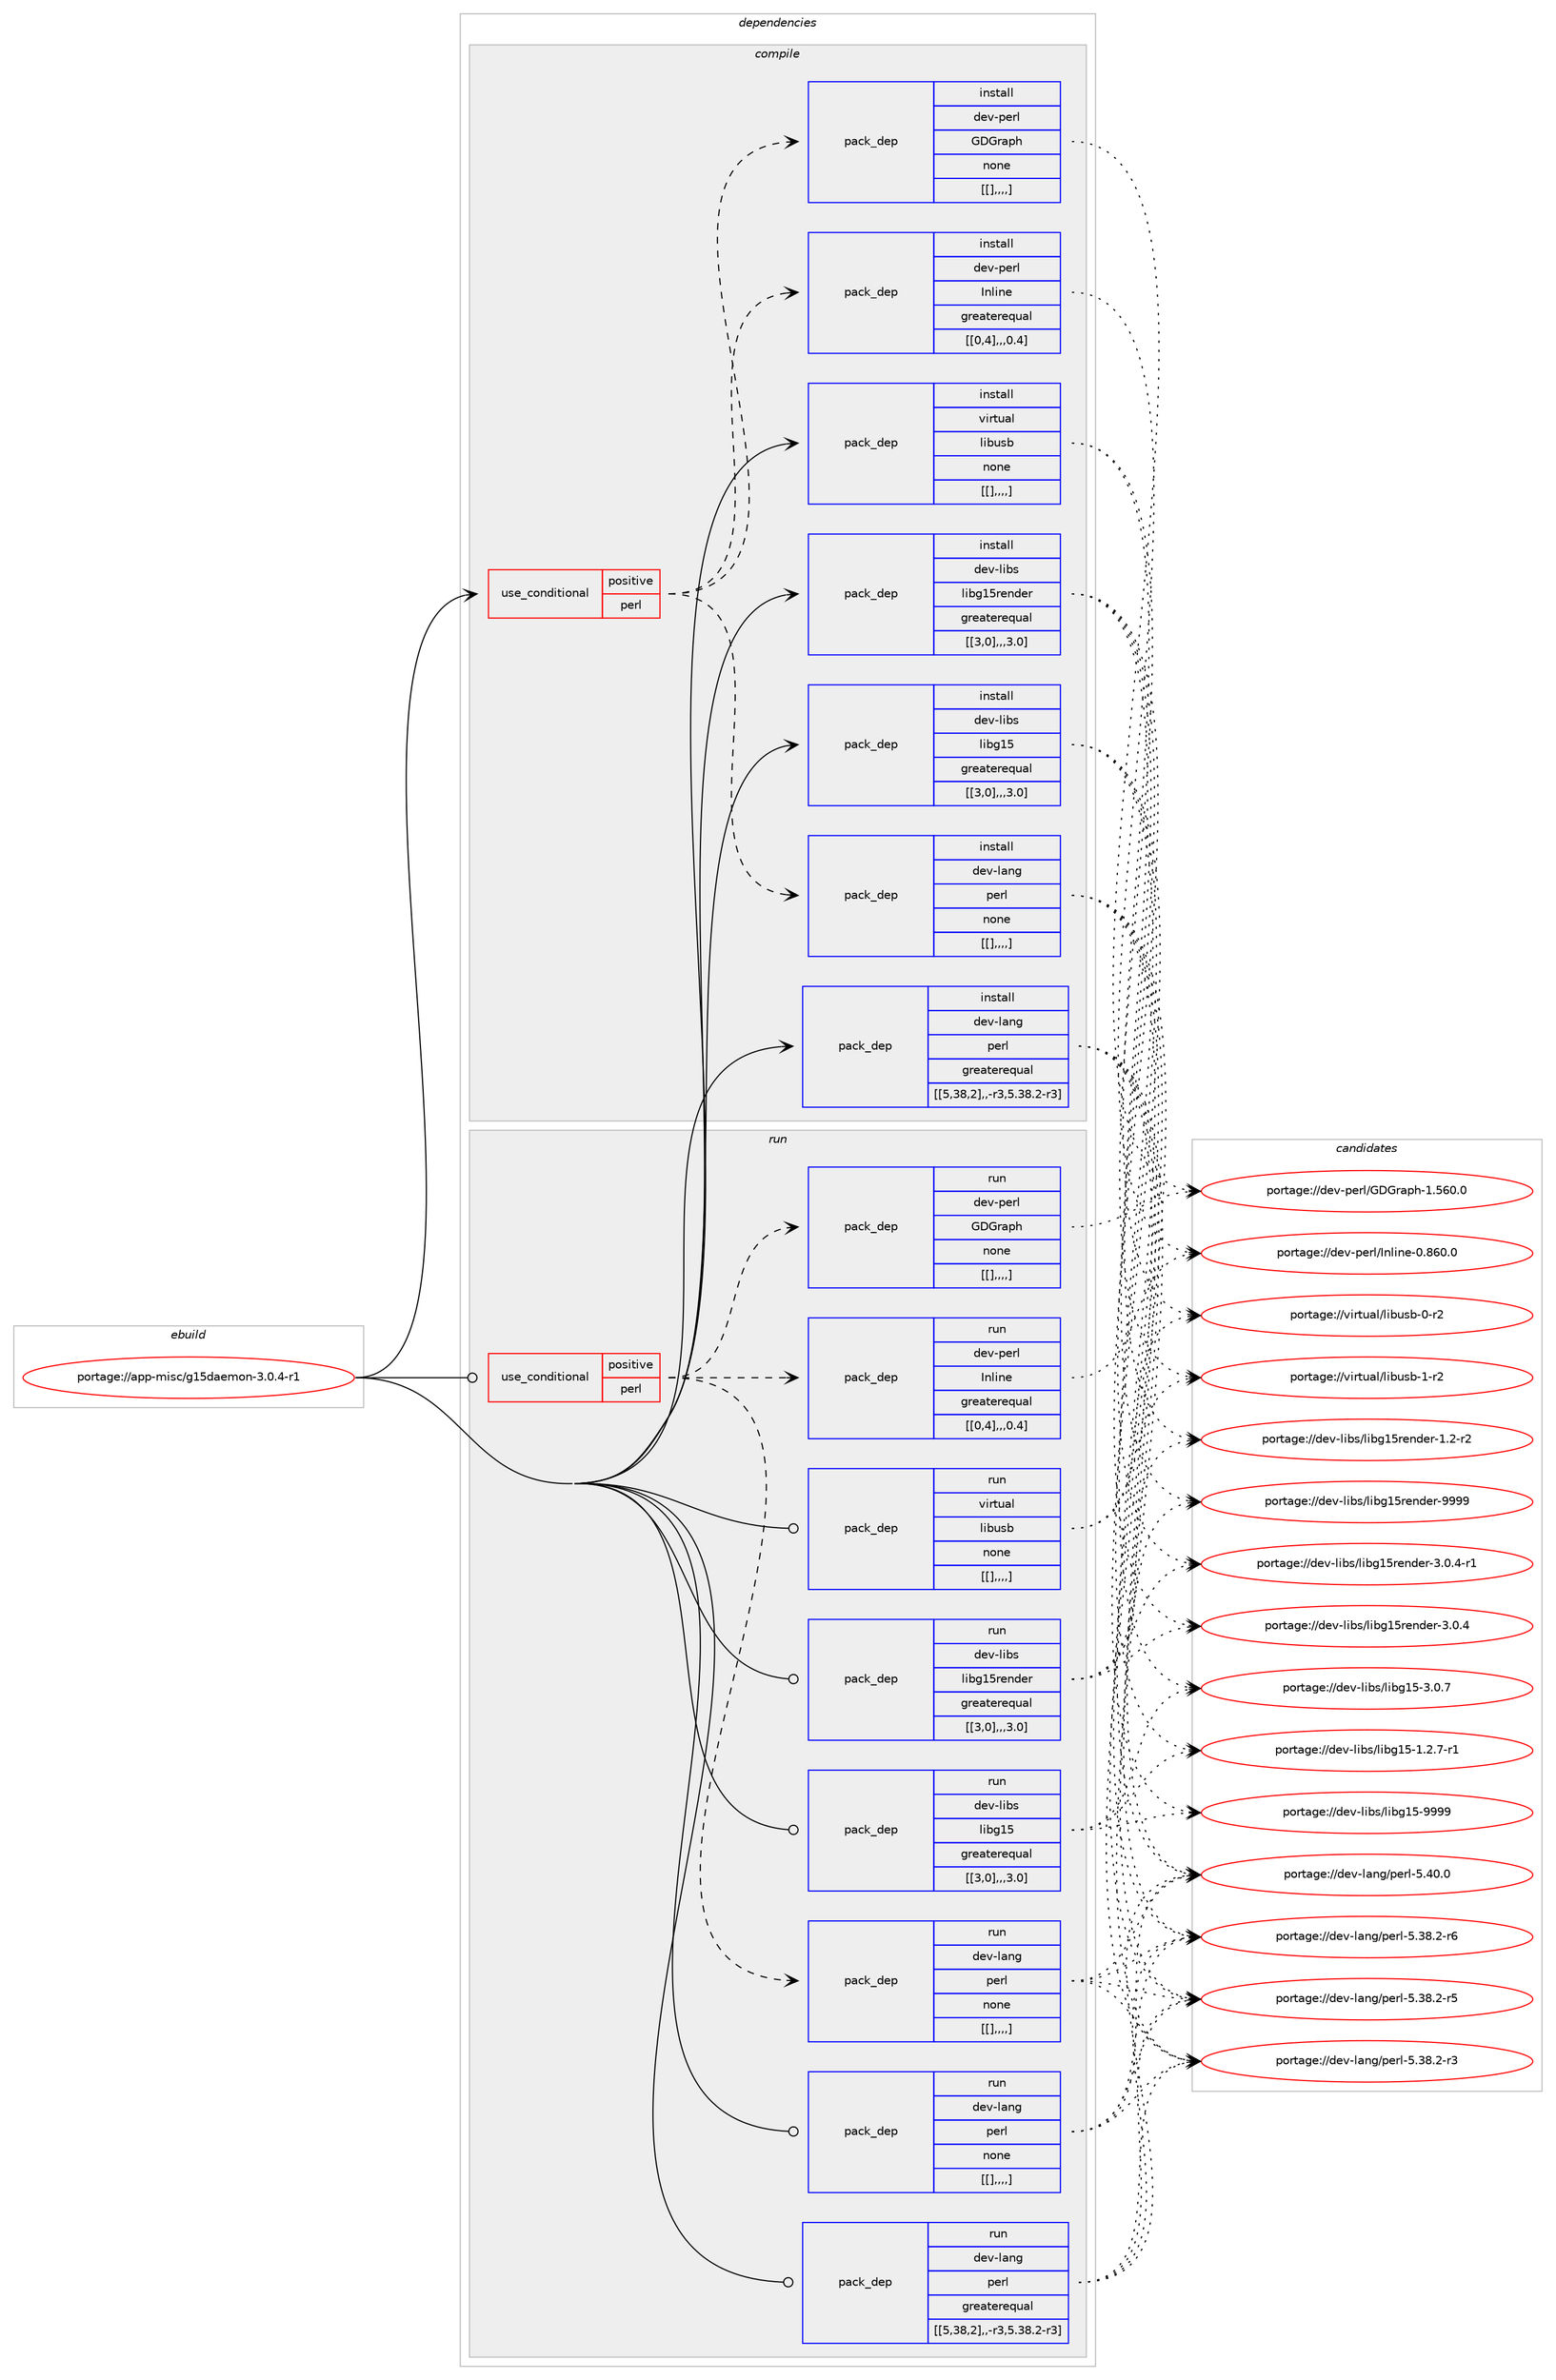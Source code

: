 digraph prolog {

# *************
# Graph options
# *************

newrank=true;
concentrate=true;
compound=true;
graph [rankdir=LR,fontname=Helvetica,fontsize=10,ranksep=1.5];#, ranksep=2.5, nodesep=0.2];
edge  [arrowhead=vee];
node  [fontname=Helvetica,fontsize=10];

# **********
# The ebuild
# **********

subgraph cluster_leftcol {
color=gray;
label=<<i>ebuild</i>>;
id [label="portage://app-misc/g15daemon-3.0.4-r1", color=red, width=4, href="../app-misc/g15daemon-3.0.4-r1.svg"];
}

# ****************
# The dependencies
# ****************

subgraph cluster_midcol {
color=gray;
label=<<i>dependencies</i>>;
subgraph cluster_compile {
fillcolor="#eeeeee";
style=filled;
label=<<i>compile</i>>;
subgraph cond12139 {
dependency41582 [label=<<TABLE BORDER="0" CELLBORDER="1" CELLSPACING="0" CELLPADDING="4"><TR><TD ROWSPAN="3" CELLPADDING="10">use_conditional</TD></TR><TR><TD>positive</TD></TR><TR><TD>perl</TD></TR></TABLE>>, shape=none, color=red];
subgraph pack29050 {
dependency41583 [label=<<TABLE BORDER="0" CELLBORDER="1" CELLSPACING="0" CELLPADDING="4" WIDTH="220"><TR><TD ROWSPAN="6" CELLPADDING="30">pack_dep</TD></TR><TR><TD WIDTH="110">install</TD></TR><TR><TD>dev-lang</TD></TR><TR><TD>perl</TD></TR><TR><TD>none</TD></TR><TR><TD>[[],,,,]</TD></TR></TABLE>>, shape=none, color=blue];
}
dependency41582:e -> dependency41583:w [weight=20,style="dashed",arrowhead="vee"];
subgraph pack29051 {
dependency41584 [label=<<TABLE BORDER="0" CELLBORDER="1" CELLSPACING="0" CELLPADDING="4" WIDTH="220"><TR><TD ROWSPAN="6" CELLPADDING="30">pack_dep</TD></TR><TR><TD WIDTH="110">install</TD></TR><TR><TD>dev-perl</TD></TR><TR><TD>GDGraph</TD></TR><TR><TD>none</TD></TR><TR><TD>[[],,,,]</TD></TR></TABLE>>, shape=none, color=blue];
}
dependency41582:e -> dependency41584:w [weight=20,style="dashed",arrowhead="vee"];
subgraph pack29052 {
dependency41585 [label=<<TABLE BORDER="0" CELLBORDER="1" CELLSPACING="0" CELLPADDING="4" WIDTH="220"><TR><TD ROWSPAN="6" CELLPADDING="30">pack_dep</TD></TR><TR><TD WIDTH="110">install</TD></TR><TR><TD>dev-perl</TD></TR><TR><TD>Inline</TD></TR><TR><TD>greaterequal</TD></TR><TR><TD>[[0,4],,,0.4]</TD></TR></TABLE>>, shape=none, color=blue];
}
dependency41582:e -> dependency41585:w [weight=20,style="dashed",arrowhead="vee"];
}
id:e -> dependency41582:w [weight=20,style="solid",arrowhead="vee"];
subgraph pack29053 {
dependency41586 [label=<<TABLE BORDER="0" CELLBORDER="1" CELLSPACING="0" CELLPADDING="4" WIDTH="220"><TR><TD ROWSPAN="6" CELLPADDING="30">pack_dep</TD></TR><TR><TD WIDTH="110">install</TD></TR><TR><TD>dev-lang</TD></TR><TR><TD>perl</TD></TR><TR><TD>greaterequal</TD></TR><TR><TD>[[5,38,2],,-r3,5.38.2-r3]</TD></TR></TABLE>>, shape=none, color=blue];
}
id:e -> dependency41586:w [weight=20,style="solid",arrowhead="vee"];
subgraph pack29054 {
dependency41587 [label=<<TABLE BORDER="0" CELLBORDER="1" CELLSPACING="0" CELLPADDING="4" WIDTH="220"><TR><TD ROWSPAN="6" CELLPADDING="30">pack_dep</TD></TR><TR><TD WIDTH="110">install</TD></TR><TR><TD>dev-libs</TD></TR><TR><TD>libg15</TD></TR><TR><TD>greaterequal</TD></TR><TR><TD>[[3,0],,,3.0]</TD></TR></TABLE>>, shape=none, color=blue];
}
id:e -> dependency41587:w [weight=20,style="solid",arrowhead="vee"];
subgraph pack29055 {
dependency41588 [label=<<TABLE BORDER="0" CELLBORDER="1" CELLSPACING="0" CELLPADDING="4" WIDTH="220"><TR><TD ROWSPAN="6" CELLPADDING="30">pack_dep</TD></TR><TR><TD WIDTH="110">install</TD></TR><TR><TD>dev-libs</TD></TR><TR><TD>libg15render</TD></TR><TR><TD>greaterequal</TD></TR><TR><TD>[[3,0],,,3.0]</TD></TR></TABLE>>, shape=none, color=blue];
}
id:e -> dependency41588:w [weight=20,style="solid",arrowhead="vee"];
subgraph pack29056 {
dependency41589 [label=<<TABLE BORDER="0" CELLBORDER="1" CELLSPACING="0" CELLPADDING="4" WIDTH="220"><TR><TD ROWSPAN="6" CELLPADDING="30">pack_dep</TD></TR><TR><TD WIDTH="110">install</TD></TR><TR><TD>virtual</TD></TR><TR><TD>libusb</TD></TR><TR><TD>none</TD></TR><TR><TD>[[],,,,]</TD></TR></TABLE>>, shape=none, color=blue];
}
id:e -> dependency41589:w [weight=20,style="solid",arrowhead="vee"];
}
subgraph cluster_compileandrun {
fillcolor="#eeeeee";
style=filled;
label=<<i>compile and run</i>>;
}
subgraph cluster_run {
fillcolor="#eeeeee";
style=filled;
label=<<i>run</i>>;
subgraph cond12140 {
dependency41590 [label=<<TABLE BORDER="0" CELLBORDER="1" CELLSPACING="0" CELLPADDING="4"><TR><TD ROWSPAN="3" CELLPADDING="10">use_conditional</TD></TR><TR><TD>positive</TD></TR><TR><TD>perl</TD></TR></TABLE>>, shape=none, color=red];
subgraph pack29057 {
dependency41591 [label=<<TABLE BORDER="0" CELLBORDER="1" CELLSPACING="0" CELLPADDING="4" WIDTH="220"><TR><TD ROWSPAN="6" CELLPADDING="30">pack_dep</TD></TR><TR><TD WIDTH="110">run</TD></TR><TR><TD>dev-lang</TD></TR><TR><TD>perl</TD></TR><TR><TD>none</TD></TR><TR><TD>[[],,,,]</TD></TR></TABLE>>, shape=none, color=blue];
}
dependency41590:e -> dependency41591:w [weight=20,style="dashed",arrowhead="vee"];
subgraph pack29058 {
dependency41592 [label=<<TABLE BORDER="0" CELLBORDER="1" CELLSPACING="0" CELLPADDING="4" WIDTH="220"><TR><TD ROWSPAN="6" CELLPADDING="30">pack_dep</TD></TR><TR><TD WIDTH="110">run</TD></TR><TR><TD>dev-perl</TD></TR><TR><TD>GDGraph</TD></TR><TR><TD>none</TD></TR><TR><TD>[[],,,,]</TD></TR></TABLE>>, shape=none, color=blue];
}
dependency41590:e -> dependency41592:w [weight=20,style="dashed",arrowhead="vee"];
subgraph pack29059 {
dependency41593 [label=<<TABLE BORDER="0" CELLBORDER="1" CELLSPACING="0" CELLPADDING="4" WIDTH="220"><TR><TD ROWSPAN="6" CELLPADDING="30">pack_dep</TD></TR><TR><TD WIDTH="110">run</TD></TR><TR><TD>dev-perl</TD></TR><TR><TD>Inline</TD></TR><TR><TD>greaterequal</TD></TR><TR><TD>[[0,4],,,0.4]</TD></TR></TABLE>>, shape=none, color=blue];
}
dependency41590:e -> dependency41593:w [weight=20,style="dashed",arrowhead="vee"];
}
id:e -> dependency41590:w [weight=20,style="solid",arrowhead="odot"];
subgraph pack29060 {
dependency41594 [label=<<TABLE BORDER="0" CELLBORDER="1" CELLSPACING="0" CELLPADDING="4" WIDTH="220"><TR><TD ROWSPAN="6" CELLPADDING="30">pack_dep</TD></TR><TR><TD WIDTH="110">run</TD></TR><TR><TD>dev-lang</TD></TR><TR><TD>perl</TD></TR><TR><TD>greaterequal</TD></TR><TR><TD>[[5,38,2],,-r3,5.38.2-r3]</TD></TR></TABLE>>, shape=none, color=blue];
}
id:e -> dependency41594:w [weight=20,style="solid",arrowhead="odot"];
subgraph pack29061 {
dependency41595 [label=<<TABLE BORDER="0" CELLBORDER="1" CELLSPACING="0" CELLPADDING="4" WIDTH="220"><TR><TD ROWSPAN="6" CELLPADDING="30">pack_dep</TD></TR><TR><TD WIDTH="110">run</TD></TR><TR><TD>dev-lang</TD></TR><TR><TD>perl</TD></TR><TR><TD>none</TD></TR><TR><TD>[[],,,,]</TD></TR></TABLE>>, shape=none, color=blue];
}
id:e -> dependency41595:w [weight=20,style="solid",arrowhead="odot"];
subgraph pack29062 {
dependency41596 [label=<<TABLE BORDER="0" CELLBORDER="1" CELLSPACING="0" CELLPADDING="4" WIDTH="220"><TR><TD ROWSPAN="6" CELLPADDING="30">pack_dep</TD></TR><TR><TD WIDTH="110">run</TD></TR><TR><TD>dev-libs</TD></TR><TR><TD>libg15</TD></TR><TR><TD>greaterequal</TD></TR><TR><TD>[[3,0],,,3.0]</TD></TR></TABLE>>, shape=none, color=blue];
}
id:e -> dependency41596:w [weight=20,style="solid",arrowhead="odot"];
subgraph pack29063 {
dependency41597 [label=<<TABLE BORDER="0" CELLBORDER="1" CELLSPACING="0" CELLPADDING="4" WIDTH="220"><TR><TD ROWSPAN="6" CELLPADDING="30">pack_dep</TD></TR><TR><TD WIDTH="110">run</TD></TR><TR><TD>dev-libs</TD></TR><TR><TD>libg15render</TD></TR><TR><TD>greaterequal</TD></TR><TR><TD>[[3,0],,,3.0]</TD></TR></TABLE>>, shape=none, color=blue];
}
id:e -> dependency41597:w [weight=20,style="solid",arrowhead="odot"];
subgraph pack29064 {
dependency41598 [label=<<TABLE BORDER="0" CELLBORDER="1" CELLSPACING="0" CELLPADDING="4" WIDTH="220"><TR><TD ROWSPAN="6" CELLPADDING="30">pack_dep</TD></TR><TR><TD WIDTH="110">run</TD></TR><TR><TD>virtual</TD></TR><TR><TD>libusb</TD></TR><TR><TD>none</TD></TR><TR><TD>[[],,,,]</TD></TR></TABLE>>, shape=none, color=blue];
}
id:e -> dependency41598:w [weight=20,style="solid",arrowhead="odot"];
}
}

# **************
# The candidates
# **************

subgraph cluster_choices {
rank=same;
color=gray;
label=<<i>candidates</i>>;

subgraph choice29050 {
color=black;
nodesep=1;
choice10010111845108971101034711210111410845534652484648 [label="portage://dev-lang/perl-5.40.0", color=red, width=4,href="../dev-lang/perl-5.40.0.svg"];
choice100101118451089711010347112101114108455346515646504511454 [label="portage://dev-lang/perl-5.38.2-r6", color=red, width=4,href="../dev-lang/perl-5.38.2-r6.svg"];
choice100101118451089711010347112101114108455346515646504511453 [label="portage://dev-lang/perl-5.38.2-r5", color=red, width=4,href="../dev-lang/perl-5.38.2-r5.svg"];
choice100101118451089711010347112101114108455346515646504511451 [label="portage://dev-lang/perl-5.38.2-r3", color=red, width=4,href="../dev-lang/perl-5.38.2-r3.svg"];
dependency41583:e -> choice10010111845108971101034711210111410845534652484648:w [style=dotted,weight="100"];
dependency41583:e -> choice100101118451089711010347112101114108455346515646504511454:w [style=dotted,weight="100"];
dependency41583:e -> choice100101118451089711010347112101114108455346515646504511453:w [style=dotted,weight="100"];
dependency41583:e -> choice100101118451089711010347112101114108455346515646504511451:w [style=dotted,weight="100"];
}
subgraph choice29051 {
color=black;
nodesep=1;
choice1001011184511210111410847716871114971121044549465354484648 [label="portage://dev-perl/GDGraph-1.560.0", color=red, width=4,href="../dev-perl/GDGraph-1.560.0.svg"];
dependency41584:e -> choice1001011184511210111410847716871114971121044549465354484648:w [style=dotted,weight="100"];
}
subgraph choice29052 {
color=black;
nodesep=1;
choice1001011184511210111410847731101081051101014548465654484648 [label="portage://dev-perl/Inline-0.860.0", color=red, width=4,href="../dev-perl/Inline-0.860.0.svg"];
dependency41585:e -> choice1001011184511210111410847731101081051101014548465654484648:w [style=dotted,weight="100"];
}
subgraph choice29053 {
color=black;
nodesep=1;
choice10010111845108971101034711210111410845534652484648 [label="portage://dev-lang/perl-5.40.0", color=red, width=4,href="../dev-lang/perl-5.40.0.svg"];
choice100101118451089711010347112101114108455346515646504511454 [label="portage://dev-lang/perl-5.38.2-r6", color=red, width=4,href="../dev-lang/perl-5.38.2-r6.svg"];
choice100101118451089711010347112101114108455346515646504511453 [label="portage://dev-lang/perl-5.38.2-r5", color=red, width=4,href="../dev-lang/perl-5.38.2-r5.svg"];
choice100101118451089711010347112101114108455346515646504511451 [label="portage://dev-lang/perl-5.38.2-r3", color=red, width=4,href="../dev-lang/perl-5.38.2-r3.svg"];
dependency41586:e -> choice10010111845108971101034711210111410845534652484648:w [style=dotted,weight="100"];
dependency41586:e -> choice100101118451089711010347112101114108455346515646504511454:w [style=dotted,weight="100"];
dependency41586:e -> choice100101118451089711010347112101114108455346515646504511453:w [style=dotted,weight="100"];
dependency41586:e -> choice100101118451089711010347112101114108455346515646504511451:w [style=dotted,weight="100"];
}
subgraph choice29054 {
color=black;
nodesep=1;
choice1001011184510810598115471081059810349534557575757 [label="portage://dev-libs/libg15-9999", color=red, width=4,href="../dev-libs/libg15-9999.svg"];
choice100101118451081059811547108105981034953455146484655 [label="portage://dev-libs/libg15-3.0.7", color=red, width=4,href="../dev-libs/libg15-3.0.7.svg"];
choice1001011184510810598115471081059810349534549465046554511449 [label="portage://dev-libs/libg15-1.2.7-r1", color=red, width=4,href="../dev-libs/libg15-1.2.7-r1.svg"];
dependency41587:e -> choice1001011184510810598115471081059810349534557575757:w [style=dotted,weight="100"];
dependency41587:e -> choice100101118451081059811547108105981034953455146484655:w [style=dotted,weight="100"];
dependency41587:e -> choice1001011184510810598115471081059810349534549465046554511449:w [style=dotted,weight="100"];
}
subgraph choice29055 {
color=black;
nodesep=1;
choice1001011184510810598115471081059810349531141011101001011144557575757 [label="portage://dev-libs/libg15render-9999", color=red, width=4,href="../dev-libs/libg15render-9999.svg"];
choice1001011184510810598115471081059810349531141011101001011144551464846524511449 [label="portage://dev-libs/libg15render-3.0.4-r1", color=red, width=4,href="../dev-libs/libg15render-3.0.4-r1.svg"];
choice100101118451081059811547108105981034953114101110100101114455146484652 [label="portage://dev-libs/libg15render-3.0.4", color=red, width=4,href="../dev-libs/libg15render-3.0.4.svg"];
choice100101118451081059811547108105981034953114101110100101114454946504511450 [label="portage://dev-libs/libg15render-1.2-r2", color=red, width=4,href="../dev-libs/libg15render-1.2-r2.svg"];
dependency41588:e -> choice1001011184510810598115471081059810349531141011101001011144557575757:w [style=dotted,weight="100"];
dependency41588:e -> choice1001011184510810598115471081059810349531141011101001011144551464846524511449:w [style=dotted,weight="100"];
dependency41588:e -> choice100101118451081059811547108105981034953114101110100101114455146484652:w [style=dotted,weight="100"];
dependency41588:e -> choice100101118451081059811547108105981034953114101110100101114454946504511450:w [style=dotted,weight="100"];
}
subgraph choice29056 {
color=black;
nodesep=1;
choice1181051141161179710847108105981171159845494511450 [label="portage://virtual/libusb-1-r2", color=red, width=4,href="../virtual/libusb-1-r2.svg"];
choice1181051141161179710847108105981171159845484511450 [label="portage://virtual/libusb-0-r2", color=red, width=4,href="../virtual/libusb-0-r2.svg"];
dependency41589:e -> choice1181051141161179710847108105981171159845494511450:w [style=dotted,weight="100"];
dependency41589:e -> choice1181051141161179710847108105981171159845484511450:w [style=dotted,weight="100"];
}
subgraph choice29057 {
color=black;
nodesep=1;
choice10010111845108971101034711210111410845534652484648 [label="portage://dev-lang/perl-5.40.0", color=red, width=4,href="../dev-lang/perl-5.40.0.svg"];
choice100101118451089711010347112101114108455346515646504511454 [label="portage://dev-lang/perl-5.38.2-r6", color=red, width=4,href="../dev-lang/perl-5.38.2-r6.svg"];
choice100101118451089711010347112101114108455346515646504511453 [label="portage://dev-lang/perl-5.38.2-r5", color=red, width=4,href="../dev-lang/perl-5.38.2-r5.svg"];
choice100101118451089711010347112101114108455346515646504511451 [label="portage://dev-lang/perl-5.38.2-r3", color=red, width=4,href="../dev-lang/perl-5.38.2-r3.svg"];
dependency41591:e -> choice10010111845108971101034711210111410845534652484648:w [style=dotted,weight="100"];
dependency41591:e -> choice100101118451089711010347112101114108455346515646504511454:w [style=dotted,weight="100"];
dependency41591:e -> choice100101118451089711010347112101114108455346515646504511453:w [style=dotted,weight="100"];
dependency41591:e -> choice100101118451089711010347112101114108455346515646504511451:w [style=dotted,weight="100"];
}
subgraph choice29058 {
color=black;
nodesep=1;
choice1001011184511210111410847716871114971121044549465354484648 [label="portage://dev-perl/GDGraph-1.560.0", color=red, width=4,href="../dev-perl/GDGraph-1.560.0.svg"];
dependency41592:e -> choice1001011184511210111410847716871114971121044549465354484648:w [style=dotted,weight="100"];
}
subgraph choice29059 {
color=black;
nodesep=1;
choice1001011184511210111410847731101081051101014548465654484648 [label="portage://dev-perl/Inline-0.860.0", color=red, width=4,href="../dev-perl/Inline-0.860.0.svg"];
dependency41593:e -> choice1001011184511210111410847731101081051101014548465654484648:w [style=dotted,weight="100"];
}
subgraph choice29060 {
color=black;
nodesep=1;
choice10010111845108971101034711210111410845534652484648 [label="portage://dev-lang/perl-5.40.0", color=red, width=4,href="../dev-lang/perl-5.40.0.svg"];
choice100101118451089711010347112101114108455346515646504511454 [label="portage://dev-lang/perl-5.38.2-r6", color=red, width=4,href="../dev-lang/perl-5.38.2-r6.svg"];
choice100101118451089711010347112101114108455346515646504511453 [label="portage://dev-lang/perl-5.38.2-r5", color=red, width=4,href="../dev-lang/perl-5.38.2-r5.svg"];
choice100101118451089711010347112101114108455346515646504511451 [label="portage://dev-lang/perl-5.38.2-r3", color=red, width=4,href="../dev-lang/perl-5.38.2-r3.svg"];
dependency41594:e -> choice10010111845108971101034711210111410845534652484648:w [style=dotted,weight="100"];
dependency41594:e -> choice100101118451089711010347112101114108455346515646504511454:w [style=dotted,weight="100"];
dependency41594:e -> choice100101118451089711010347112101114108455346515646504511453:w [style=dotted,weight="100"];
dependency41594:e -> choice100101118451089711010347112101114108455346515646504511451:w [style=dotted,weight="100"];
}
subgraph choice29061 {
color=black;
nodesep=1;
choice10010111845108971101034711210111410845534652484648 [label="portage://dev-lang/perl-5.40.0", color=red, width=4,href="../dev-lang/perl-5.40.0.svg"];
choice100101118451089711010347112101114108455346515646504511454 [label="portage://dev-lang/perl-5.38.2-r6", color=red, width=4,href="../dev-lang/perl-5.38.2-r6.svg"];
choice100101118451089711010347112101114108455346515646504511453 [label="portage://dev-lang/perl-5.38.2-r5", color=red, width=4,href="../dev-lang/perl-5.38.2-r5.svg"];
choice100101118451089711010347112101114108455346515646504511451 [label="portage://dev-lang/perl-5.38.2-r3", color=red, width=4,href="../dev-lang/perl-5.38.2-r3.svg"];
dependency41595:e -> choice10010111845108971101034711210111410845534652484648:w [style=dotted,weight="100"];
dependency41595:e -> choice100101118451089711010347112101114108455346515646504511454:w [style=dotted,weight="100"];
dependency41595:e -> choice100101118451089711010347112101114108455346515646504511453:w [style=dotted,weight="100"];
dependency41595:e -> choice100101118451089711010347112101114108455346515646504511451:w [style=dotted,weight="100"];
}
subgraph choice29062 {
color=black;
nodesep=1;
choice1001011184510810598115471081059810349534557575757 [label="portage://dev-libs/libg15-9999", color=red, width=4,href="../dev-libs/libg15-9999.svg"];
choice100101118451081059811547108105981034953455146484655 [label="portage://dev-libs/libg15-3.0.7", color=red, width=4,href="../dev-libs/libg15-3.0.7.svg"];
choice1001011184510810598115471081059810349534549465046554511449 [label="portage://dev-libs/libg15-1.2.7-r1", color=red, width=4,href="../dev-libs/libg15-1.2.7-r1.svg"];
dependency41596:e -> choice1001011184510810598115471081059810349534557575757:w [style=dotted,weight="100"];
dependency41596:e -> choice100101118451081059811547108105981034953455146484655:w [style=dotted,weight="100"];
dependency41596:e -> choice1001011184510810598115471081059810349534549465046554511449:w [style=dotted,weight="100"];
}
subgraph choice29063 {
color=black;
nodesep=1;
choice1001011184510810598115471081059810349531141011101001011144557575757 [label="portage://dev-libs/libg15render-9999", color=red, width=4,href="../dev-libs/libg15render-9999.svg"];
choice1001011184510810598115471081059810349531141011101001011144551464846524511449 [label="portage://dev-libs/libg15render-3.0.4-r1", color=red, width=4,href="../dev-libs/libg15render-3.0.4-r1.svg"];
choice100101118451081059811547108105981034953114101110100101114455146484652 [label="portage://dev-libs/libg15render-3.0.4", color=red, width=4,href="../dev-libs/libg15render-3.0.4.svg"];
choice100101118451081059811547108105981034953114101110100101114454946504511450 [label="portage://dev-libs/libg15render-1.2-r2", color=red, width=4,href="../dev-libs/libg15render-1.2-r2.svg"];
dependency41597:e -> choice1001011184510810598115471081059810349531141011101001011144557575757:w [style=dotted,weight="100"];
dependency41597:e -> choice1001011184510810598115471081059810349531141011101001011144551464846524511449:w [style=dotted,weight="100"];
dependency41597:e -> choice100101118451081059811547108105981034953114101110100101114455146484652:w [style=dotted,weight="100"];
dependency41597:e -> choice100101118451081059811547108105981034953114101110100101114454946504511450:w [style=dotted,weight="100"];
}
subgraph choice29064 {
color=black;
nodesep=1;
choice1181051141161179710847108105981171159845494511450 [label="portage://virtual/libusb-1-r2", color=red, width=4,href="../virtual/libusb-1-r2.svg"];
choice1181051141161179710847108105981171159845484511450 [label="portage://virtual/libusb-0-r2", color=red, width=4,href="../virtual/libusb-0-r2.svg"];
dependency41598:e -> choice1181051141161179710847108105981171159845494511450:w [style=dotted,weight="100"];
dependency41598:e -> choice1181051141161179710847108105981171159845484511450:w [style=dotted,weight="100"];
}
}

}
